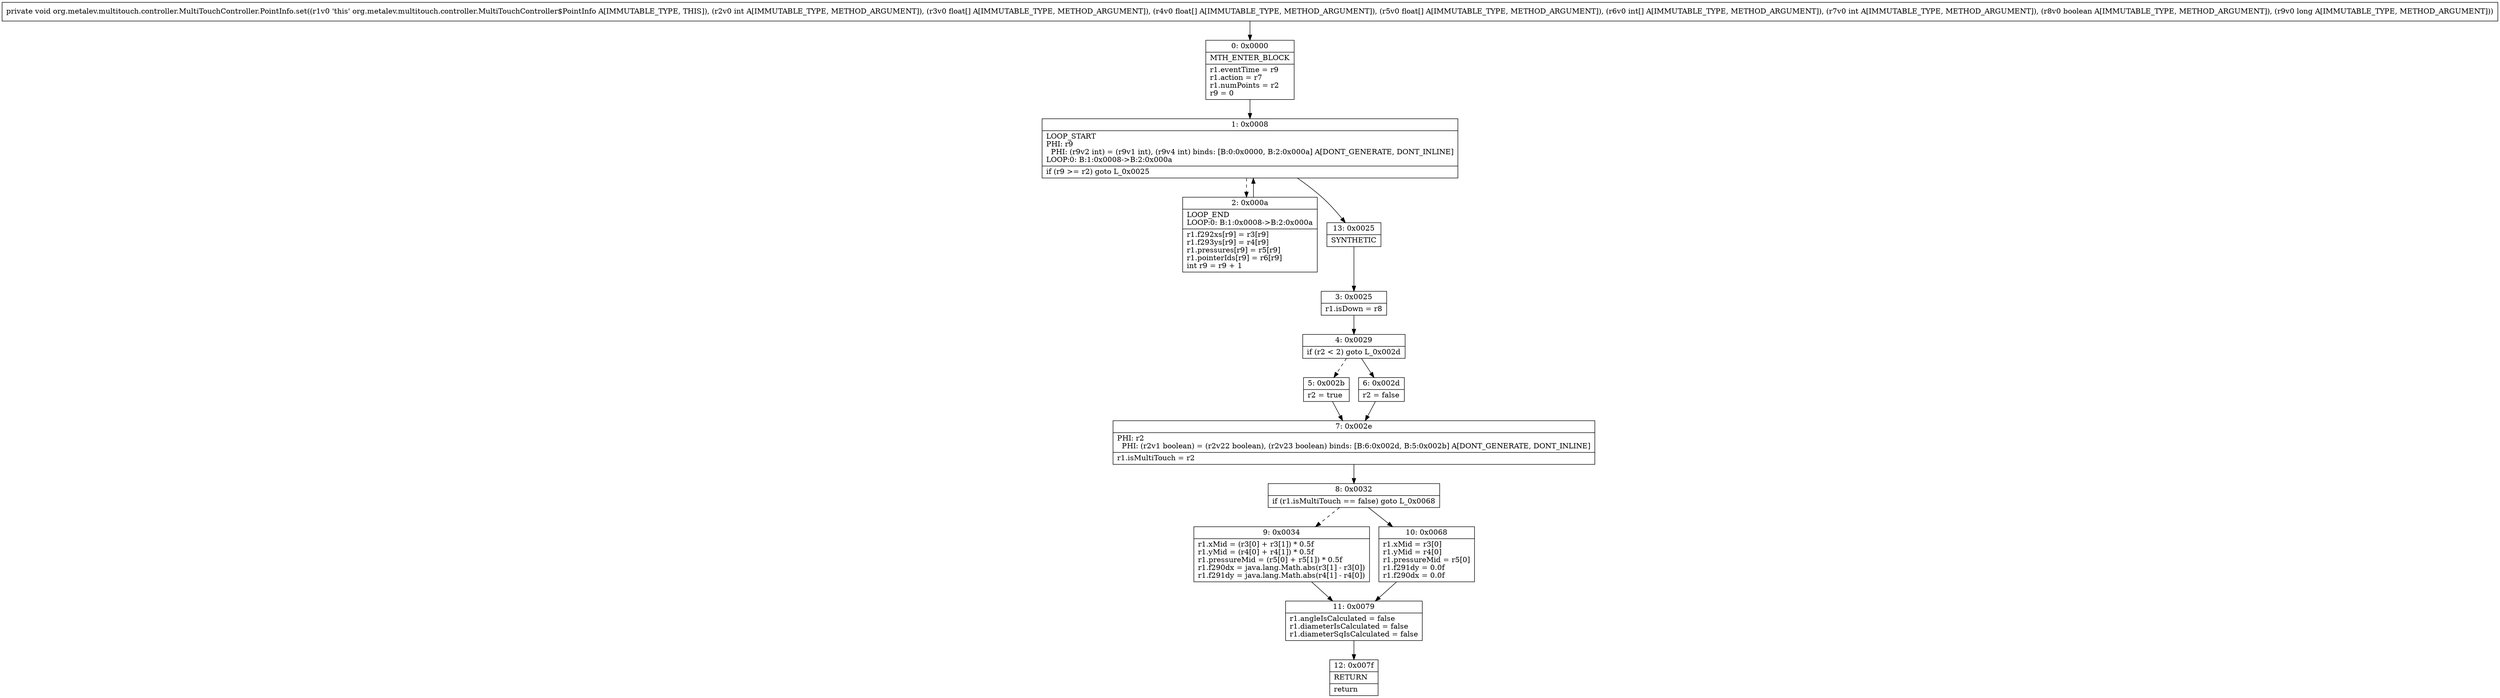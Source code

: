 digraph "CFG fororg.metalev.multitouch.controller.MultiTouchController.PointInfo.set(I[F[F[F[IIZJ)V" {
Node_0 [shape=record,label="{0\:\ 0x0000|MTH_ENTER_BLOCK\l|r1.eventTime = r9\lr1.action = r7\lr1.numPoints = r2\lr9 = 0\l}"];
Node_1 [shape=record,label="{1\:\ 0x0008|LOOP_START\lPHI: r9 \l  PHI: (r9v2 int) = (r9v1 int), (r9v4 int) binds: [B:0:0x0000, B:2:0x000a] A[DONT_GENERATE, DONT_INLINE]\lLOOP:0: B:1:0x0008\-\>B:2:0x000a\l|if (r9 \>= r2) goto L_0x0025\l}"];
Node_2 [shape=record,label="{2\:\ 0x000a|LOOP_END\lLOOP:0: B:1:0x0008\-\>B:2:0x000a\l|r1.f292xs[r9] = r3[r9]\lr1.f293ys[r9] = r4[r9]\lr1.pressures[r9] = r5[r9]\lr1.pointerIds[r9] = r6[r9]\lint r9 = r9 + 1\l}"];
Node_3 [shape=record,label="{3\:\ 0x0025|r1.isDown = r8\l}"];
Node_4 [shape=record,label="{4\:\ 0x0029|if (r2 \< 2) goto L_0x002d\l}"];
Node_5 [shape=record,label="{5\:\ 0x002b|r2 = true\l}"];
Node_6 [shape=record,label="{6\:\ 0x002d|r2 = false\l}"];
Node_7 [shape=record,label="{7\:\ 0x002e|PHI: r2 \l  PHI: (r2v1 boolean) = (r2v22 boolean), (r2v23 boolean) binds: [B:6:0x002d, B:5:0x002b] A[DONT_GENERATE, DONT_INLINE]\l|r1.isMultiTouch = r2\l}"];
Node_8 [shape=record,label="{8\:\ 0x0032|if (r1.isMultiTouch == false) goto L_0x0068\l}"];
Node_9 [shape=record,label="{9\:\ 0x0034|r1.xMid = (r3[0] + r3[1]) * 0.5f\lr1.yMid = (r4[0] + r4[1]) * 0.5f\lr1.pressureMid = (r5[0] + r5[1]) * 0.5f\lr1.f290dx = java.lang.Math.abs(r3[1] \- r3[0])\lr1.f291dy = java.lang.Math.abs(r4[1] \- r4[0])\l}"];
Node_10 [shape=record,label="{10\:\ 0x0068|r1.xMid = r3[0]\lr1.yMid = r4[0]\lr1.pressureMid = r5[0]\lr1.f291dy = 0.0f\lr1.f290dx = 0.0f\l}"];
Node_11 [shape=record,label="{11\:\ 0x0079|r1.angleIsCalculated = false\lr1.diameterIsCalculated = false\lr1.diameterSqIsCalculated = false\l}"];
Node_12 [shape=record,label="{12\:\ 0x007f|RETURN\l|return\l}"];
Node_13 [shape=record,label="{13\:\ 0x0025|SYNTHETIC\l}"];
MethodNode[shape=record,label="{private void org.metalev.multitouch.controller.MultiTouchController.PointInfo.set((r1v0 'this' org.metalev.multitouch.controller.MultiTouchController$PointInfo A[IMMUTABLE_TYPE, THIS]), (r2v0 int A[IMMUTABLE_TYPE, METHOD_ARGUMENT]), (r3v0 float[] A[IMMUTABLE_TYPE, METHOD_ARGUMENT]), (r4v0 float[] A[IMMUTABLE_TYPE, METHOD_ARGUMENT]), (r5v0 float[] A[IMMUTABLE_TYPE, METHOD_ARGUMENT]), (r6v0 int[] A[IMMUTABLE_TYPE, METHOD_ARGUMENT]), (r7v0 int A[IMMUTABLE_TYPE, METHOD_ARGUMENT]), (r8v0 boolean A[IMMUTABLE_TYPE, METHOD_ARGUMENT]), (r9v0 long A[IMMUTABLE_TYPE, METHOD_ARGUMENT])) }"];
MethodNode -> Node_0;
Node_0 -> Node_1;
Node_1 -> Node_2[style=dashed];
Node_1 -> Node_13;
Node_2 -> Node_1;
Node_3 -> Node_4;
Node_4 -> Node_5[style=dashed];
Node_4 -> Node_6;
Node_5 -> Node_7;
Node_6 -> Node_7;
Node_7 -> Node_8;
Node_8 -> Node_9[style=dashed];
Node_8 -> Node_10;
Node_9 -> Node_11;
Node_10 -> Node_11;
Node_11 -> Node_12;
Node_13 -> Node_3;
}

